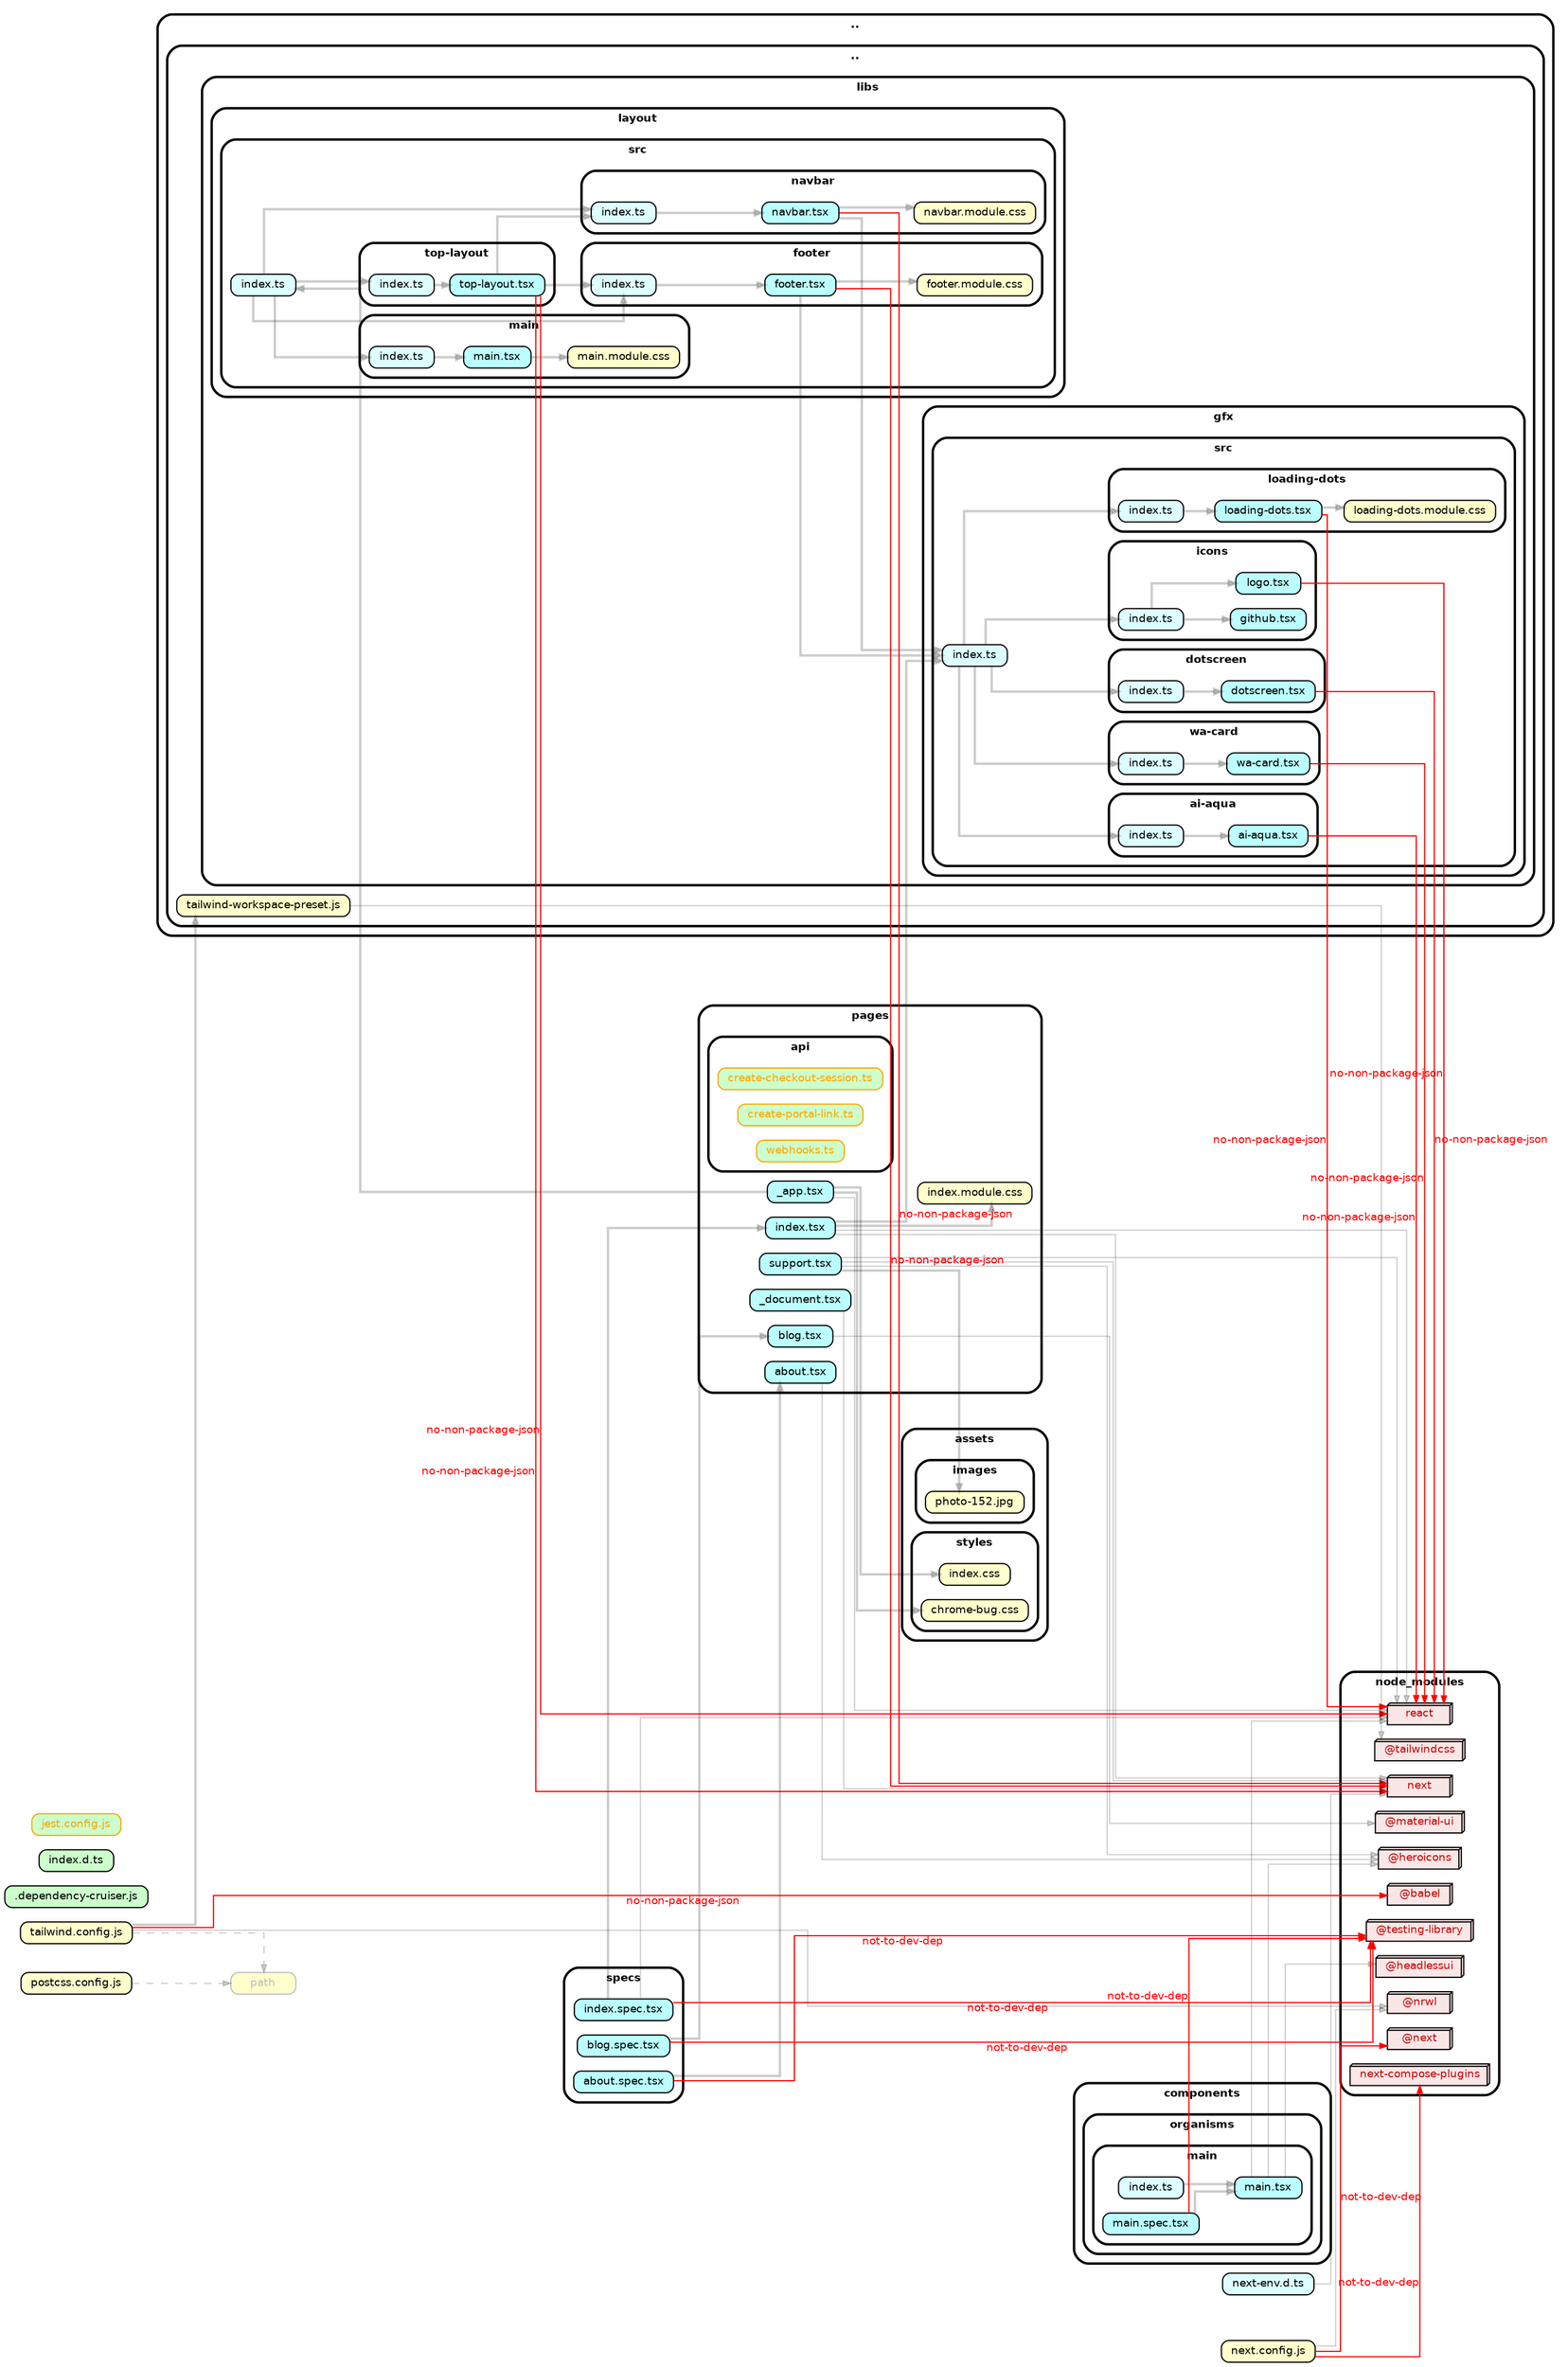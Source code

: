strict digraph "dependency-cruiser output"{
    ordering="out" rankdir="LR" splines="ortho" overlap="false" nodesep="0.16" ranksep="0.18" fontname="Helvetica-bold" fontsize="9" style="rounded,bold,filled" fillcolor="#ffffff" compound="true"
    node [shape="box" style="rounded, filled" height="0.2" color="black" fillcolor="#ffffcc" fontcolor="black" fontname="Helvetica" fontsize="9"]
    edge [arrowhead="normal" arrowsize="0.6" penwidth="2.0" color="#00000033" fontname="Helvetica" fontsize="9"]

    subgraph "cluster_.." {label=".." subgraph "cluster_../.." {label=".." subgraph "cluster_../../libs" {label="libs" subgraph "cluster_../../libs/gfx" {label="gfx" subgraph "cluster_../../libs/gfx/src" {label="src" subgraph "cluster_../../libs/gfx/src/ai-aqua" {label="ai-aqua" "../../libs/gfx/src/ai-aqua/ai-aqua.tsx" [label="ai-aqua.tsx" URL="../../libs/gfx/src/ai-aqua/ai-aqua.tsx" fillcolor="#bbfeff"] } } } } } }
    "../../libs/gfx/src/ai-aqua/ai-aqua.tsx" -> "node_modules/react" [xlabel="no-non-package-json" tooltip="no-non-package-json" penwidth="1.0" fontcolor="red" color="red"]
    subgraph "cluster_.." {label=".." subgraph "cluster_../.." {label=".." subgraph "cluster_../../libs" {label="libs" subgraph "cluster_../../libs/gfx" {label="gfx" subgraph "cluster_../../libs/gfx/src" {label="src" subgraph "cluster_../../libs/gfx/src/ai-aqua" {label="ai-aqua" "../../libs/gfx/src/ai-aqua/index.ts" [label="index.ts" URL="../../libs/gfx/src/ai-aqua/index.ts" fillcolor="#ddfeff"] } } } } } }
    "../../libs/gfx/src/ai-aqua/index.ts" -> "../../libs/gfx/src/ai-aqua/ai-aqua.tsx"
    subgraph "cluster_.." {label=".." subgraph "cluster_../.." {label=".." subgraph "cluster_../../libs" {label="libs" subgraph "cluster_../../libs/gfx" {label="gfx" subgraph "cluster_../../libs/gfx/src" {label="src" subgraph "cluster_../../libs/gfx/src/dotscreen" {label="dotscreen" "../../libs/gfx/src/dotscreen/dotscreen.tsx" [label="dotscreen.tsx" URL="../../libs/gfx/src/dotscreen/dotscreen.tsx" fillcolor="#bbfeff"] } } } } } }
    "../../libs/gfx/src/dotscreen/dotscreen.tsx" -> "node_modules/react" [xlabel="no-non-package-json" tooltip="no-non-package-json" penwidth="1.0" fontcolor="red" color="red"]
    subgraph "cluster_.." {label=".." subgraph "cluster_../.." {label=".." subgraph "cluster_../../libs" {label="libs" subgraph "cluster_../../libs/gfx" {label="gfx" subgraph "cluster_../../libs/gfx/src" {label="src" subgraph "cluster_../../libs/gfx/src/dotscreen" {label="dotscreen" "../../libs/gfx/src/dotscreen/index.ts" [label="index.ts" URL="../../libs/gfx/src/dotscreen/index.ts" fillcolor="#ddfeff"] } } } } } }
    "../../libs/gfx/src/dotscreen/index.ts" -> "../../libs/gfx/src/dotscreen/dotscreen.tsx"
    subgraph "cluster_.." {label=".." subgraph "cluster_../.." {label=".." subgraph "cluster_../../libs" {label="libs" subgraph "cluster_../../libs/gfx" {label="gfx" subgraph "cluster_../../libs/gfx/src" {label="src" subgraph "cluster_../../libs/gfx/src/icons" {label="icons" "../../libs/gfx/src/icons/github.tsx" [label="github.tsx" URL="../../libs/gfx/src/icons/github.tsx" fillcolor="#bbfeff"] } } } } } }
    subgraph "cluster_.." {label=".." subgraph "cluster_../.." {label=".." subgraph "cluster_../../libs" {label="libs" subgraph "cluster_../../libs/gfx" {label="gfx" subgraph "cluster_../../libs/gfx/src" {label="src" subgraph "cluster_../../libs/gfx/src/icons" {label="icons" "../../libs/gfx/src/icons/index.ts" [label="index.ts" URL="../../libs/gfx/src/icons/index.ts" fillcolor="#ddfeff"] } } } } } }
    "../../libs/gfx/src/icons/index.ts" -> "../../libs/gfx/src/icons/github.tsx"
    "../../libs/gfx/src/icons/index.ts" -> "../../libs/gfx/src/icons/logo.tsx"
    subgraph "cluster_.." {label=".." subgraph "cluster_../.." {label=".." subgraph "cluster_../../libs" {label="libs" subgraph "cluster_../../libs/gfx" {label="gfx" subgraph "cluster_../../libs/gfx/src" {label="src" subgraph "cluster_../../libs/gfx/src/icons" {label="icons" "../../libs/gfx/src/icons/logo.tsx" [label="logo.tsx" URL="../../libs/gfx/src/icons/logo.tsx" fillcolor="#bbfeff"] } } } } } }
    "../../libs/gfx/src/icons/logo.tsx" -> "node_modules/react" [xlabel="no-non-package-json" tooltip="no-non-package-json" penwidth="1.0" fontcolor="red" color="red"]
    subgraph "cluster_.." {label=".." subgraph "cluster_../.." {label=".." subgraph "cluster_../../libs" {label="libs" subgraph "cluster_../../libs/gfx" {label="gfx" subgraph "cluster_../../libs/gfx/src" {label="src" "../../libs/gfx/src/index.ts" [label="index.ts" URL="../../libs/gfx/src/index.ts" fillcolor="#ddfeff"] } } } } }
    "../../libs/gfx/src/index.ts" -> "../../libs/gfx/src/ai-aqua/index.ts"
    "../../libs/gfx/src/index.ts" -> "../../libs/gfx/src/dotscreen/index.ts"
    "../../libs/gfx/src/index.ts" -> "../../libs/gfx/src/icons/index.ts"
    "../../libs/gfx/src/index.ts" -> "../../libs/gfx/src/loading-dots/index.ts"
    "../../libs/gfx/src/index.ts" -> "../../libs/gfx/src/wa-card/index.ts"
    subgraph "cluster_.." {label=".." subgraph "cluster_../.." {label=".." subgraph "cluster_../../libs" {label="libs" subgraph "cluster_../../libs/gfx" {label="gfx" subgraph "cluster_../../libs/gfx/src" {label="src" subgraph "cluster_../../libs/gfx/src/loading-dots" {label="loading-dots" "../../libs/gfx/src/loading-dots/index.ts" [label="index.ts" URL="../../libs/gfx/src/loading-dots/index.ts" fillcolor="#ddfeff"] } } } } } }
    "../../libs/gfx/src/loading-dots/index.ts" -> "../../libs/gfx/src/loading-dots/loading-dots.tsx"
    subgraph "cluster_.." {label=".." subgraph "cluster_../.." {label=".." subgraph "cluster_../../libs" {label="libs" subgraph "cluster_../../libs/gfx" {label="gfx" subgraph "cluster_../../libs/gfx/src" {label="src" subgraph "cluster_../../libs/gfx/src/loading-dots" {label="loading-dots" "../../libs/gfx/src/loading-dots/loading-dots.module.css" [label="loading-dots.module.css" URL="../../libs/gfx/src/loading-dots/loading-dots.module.css" ] } } } } } }
    subgraph "cluster_.." {label=".." subgraph "cluster_../.." {label=".." subgraph "cluster_../../libs" {label="libs" subgraph "cluster_../../libs/gfx" {label="gfx" subgraph "cluster_../../libs/gfx/src" {label="src" subgraph "cluster_../../libs/gfx/src/loading-dots" {label="loading-dots" "../../libs/gfx/src/loading-dots/loading-dots.tsx" [label="loading-dots.tsx" URL="../../libs/gfx/src/loading-dots/loading-dots.tsx" fillcolor="#bbfeff"] } } } } } }
    "../../libs/gfx/src/loading-dots/loading-dots.tsx" -> "../../libs/gfx/src/loading-dots/loading-dots.module.css"
    "../../libs/gfx/src/loading-dots/loading-dots.tsx" -> "node_modules/react" [xlabel="no-non-package-json" tooltip="no-non-package-json" penwidth="1.0" fontcolor="red" color="red"]
    subgraph "cluster_.." {label=".." subgraph "cluster_../.." {label=".." subgraph "cluster_../../libs" {label="libs" subgraph "cluster_../../libs/gfx" {label="gfx" subgraph "cluster_../../libs/gfx/src" {label="src" subgraph "cluster_../../libs/gfx/src/wa-card" {label="wa-card" "../../libs/gfx/src/wa-card/index.ts" [label="index.ts" URL="../../libs/gfx/src/wa-card/index.ts" fillcolor="#ddfeff"] } } } } } }
    "../../libs/gfx/src/wa-card/index.ts" -> "../../libs/gfx/src/wa-card/wa-card.tsx"
    subgraph "cluster_.." {label=".." subgraph "cluster_../.." {label=".." subgraph "cluster_../../libs" {label="libs" subgraph "cluster_../../libs/gfx" {label="gfx" subgraph "cluster_../../libs/gfx/src" {label="src" subgraph "cluster_../../libs/gfx/src/wa-card" {label="wa-card" "../../libs/gfx/src/wa-card/wa-card.tsx" [label="wa-card.tsx" URL="../../libs/gfx/src/wa-card/wa-card.tsx" fillcolor="#bbfeff"] } } } } } }
    "../../libs/gfx/src/wa-card/wa-card.tsx" -> "node_modules/react" [xlabel="no-non-package-json" tooltip="no-non-package-json" penwidth="1.0" fontcolor="red" color="red"]
    subgraph "cluster_.." {label=".." subgraph "cluster_../.." {label=".." subgraph "cluster_../../libs" {label="libs" subgraph "cluster_../../libs/layout" {label="layout" subgraph "cluster_../../libs/layout/src" {label="src" subgraph "cluster_../../libs/layout/src/footer" {label="footer" "../../libs/layout/src/footer/footer.module.css" [label="footer.module.css" URL="../../libs/layout/src/footer/footer.module.css" ] } } } } } }
    subgraph "cluster_.." {label=".." subgraph "cluster_../.." {label=".." subgraph "cluster_../../libs" {label="libs" subgraph "cluster_../../libs/layout" {label="layout" subgraph "cluster_../../libs/layout/src" {label="src" subgraph "cluster_../../libs/layout/src/footer" {label="footer" "../../libs/layout/src/footer/footer.tsx" [label="footer.tsx" URL="../../libs/layout/src/footer/footer.tsx" fillcolor="#bbfeff"] } } } } } }
    "../../libs/layout/src/footer/footer.tsx" -> "../../libs/layout/src/footer/footer.module.css"
    "../../libs/layout/src/footer/footer.tsx" -> "../../libs/gfx/src/index.ts"
    "../../libs/layout/src/footer/footer.tsx" -> "node_modules/next" [xlabel="no-non-package-json" tooltip="no-non-package-json" penwidth="1.0" fontcolor="red" color="red"]
    subgraph "cluster_.." {label=".." subgraph "cluster_../.." {label=".." subgraph "cluster_../../libs" {label="libs" subgraph "cluster_../../libs/layout" {label="layout" subgraph "cluster_../../libs/layout/src" {label="src" subgraph "cluster_../../libs/layout/src/footer" {label="footer" "../../libs/layout/src/footer/index.ts" [label="index.ts" URL="../../libs/layout/src/footer/index.ts" fillcolor="#ddfeff"] } } } } } }
    "../../libs/layout/src/footer/index.ts" -> "../../libs/layout/src/footer/footer.tsx"
    subgraph "cluster_.." {label=".." subgraph "cluster_../.." {label=".." subgraph "cluster_../../libs" {label="libs" subgraph "cluster_../../libs/layout" {label="layout" subgraph "cluster_../../libs/layout/src" {label="src" "../../libs/layout/src/index.ts" [label="index.ts" URL="../../libs/layout/src/index.ts" fillcolor="#ddfeff"] } } } } }
    "../../libs/layout/src/index.ts" -> "../../libs/layout/src/footer/index.ts"
    "../../libs/layout/src/index.ts" -> "../../libs/layout/src/main/index.ts"
    "../../libs/layout/src/index.ts" -> "../../libs/layout/src/navbar/index.ts"
    "../../libs/layout/src/index.ts" -> "../../libs/layout/src/top-layout/index.ts"
    subgraph "cluster_.." {label=".." subgraph "cluster_../.." {label=".." subgraph "cluster_../../libs" {label="libs" subgraph "cluster_../../libs/layout" {label="layout" subgraph "cluster_../../libs/layout/src" {label="src" subgraph "cluster_../../libs/layout/src/main" {label="main" "../../libs/layout/src/main/index.ts" [label="index.ts" URL="../../libs/layout/src/main/index.ts" fillcolor="#ddfeff"] } } } } } }
    "../../libs/layout/src/main/index.ts" -> "../../libs/layout/src/main/main.tsx"
    subgraph "cluster_.." {label=".." subgraph "cluster_../.." {label=".." subgraph "cluster_../../libs" {label="libs" subgraph "cluster_../../libs/layout" {label="layout" subgraph "cluster_../../libs/layout/src" {label="src" subgraph "cluster_../../libs/layout/src/main" {label="main" "../../libs/layout/src/main/main.module.css" [label="main.module.css" URL="../../libs/layout/src/main/main.module.css" ] } } } } } }
    subgraph "cluster_.." {label=".." subgraph "cluster_../.." {label=".." subgraph "cluster_../../libs" {label="libs" subgraph "cluster_../../libs/layout" {label="layout" subgraph "cluster_../../libs/layout/src" {label="src" subgraph "cluster_../../libs/layout/src/main" {label="main" "../../libs/layout/src/main/main.tsx" [label="main.tsx" URL="../../libs/layout/src/main/main.tsx" fillcolor="#bbfeff"] } } } } } }
    "../../libs/layout/src/main/main.tsx" -> "../../libs/layout/src/main/main.module.css"
    subgraph "cluster_.." {label=".." subgraph "cluster_../.." {label=".." subgraph "cluster_../../libs" {label="libs" subgraph "cluster_../../libs/layout" {label="layout" subgraph "cluster_../../libs/layout/src" {label="src" subgraph "cluster_../../libs/layout/src/navbar" {label="navbar" "../../libs/layout/src/navbar/index.ts" [label="index.ts" URL="../../libs/layout/src/navbar/index.ts" fillcolor="#ddfeff"] } } } } } }
    "../../libs/layout/src/navbar/index.ts" -> "../../libs/layout/src/navbar/navbar.tsx"
    subgraph "cluster_.." {label=".." subgraph "cluster_../.." {label=".." subgraph "cluster_../../libs" {label="libs" subgraph "cluster_../../libs/layout" {label="layout" subgraph "cluster_../../libs/layout/src" {label="src" subgraph "cluster_../../libs/layout/src/navbar" {label="navbar" "../../libs/layout/src/navbar/navbar.module.css" [label="navbar.module.css" URL="../../libs/layout/src/navbar/navbar.module.css" ] } } } } } }
    subgraph "cluster_.." {label=".." subgraph "cluster_../.." {label=".." subgraph "cluster_../../libs" {label="libs" subgraph "cluster_../../libs/layout" {label="layout" subgraph "cluster_../../libs/layout/src" {label="src" subgraph "cluster_../../libs/layout/src/navbar" {label="navbar" "../../libs/layout/src/navbar/navbar.tsx" [label="navbar.tsx" URL="../../libs/layout/src/navbar/navbar.tsx" fillcolor="#bbfeff"] } } } } } }
    "../../libs/layout/src/navbar/navbar.tsx" -> "../../libs/layout/src/navbar/navbar.module.css"
    "../../libs/layout/src/navbar/navbar.tsx" -> "../../libs/gfx/src/index.ts"
    "../../libs/layout/src/navbar/navbar.tsx" -> "node_modules/next" [xlabel="no-non-package-json" tooltip="no-non-package-json" penwidth="1.0" fontcolor="red" color="red"]
    subgraph "cluster_.." {label=".." subgraph "cluster_../.." {label=".." subgraph "cluster_../../libs" {label="libs" subgraph "cluster_../../libs/layout" {label="layout" subgraph "cluster_../../libs/layout/src" {label="src" subgraph "cluster_../../libs/layout/src/top-layout" {label="top-layout" "../../libs/layout/src/top-layout/index.ts" [label="index.ts" URL="../../libs/layout/src/top-layout/index.ts" fillcolor="#ddfeff"] } } } } } }
    "../../libs/layout/src/top-layout/index.ts" -> "../../libs/layout/src/top-layout/top-layout.tsx"
    subgraph "cluster_.." {label=".." subgraph "cluster_../.." {label=".." subgraph "cluster_../../libs" {label="libs" subgraph "cluster_../../libs/layout" {label="layout" subgraph "cluster_../../libs/layout/src" {label="src" subgraph "cluster_../../libs/layout/src/top-layout" {label="top-layout" "../../libs/layout/src/top-layout/top-layout.tsx" [label="top-layout.tsx" URL="../../libs/layout/src/top-layout/top-layout.tsx" fillcolor="#bbfeff"] } } } } } }
    "../../libs/layout/src/top-layout/top-layout.tsx" -> "../../libs/layout/src/footer/index.ts"
    "../../libs/layout/src/top-layout/top-layout.tsx" -> "../../libs/layout/src/navbar/index.ts"
    "../../libs/layout/src/top-layout/top-layout.tsx" -> "node_modules/next" [xlabel="no-non-package-json" tooltip="no-non-package-json" penwidth="1.0" fontcolor="red" color="red"]
    "../../libs/layout/src/top-layout/top-layout.tsx" -> "node_modules/react" [xlabel="no-non-package-json" tooltip="no-non-package-json" penwidth="1.0" fontcolor="red" color="red"]
    subgraph "cluster_.." {label=".." subgraph "cluster_../.." {label=".." "../../tailwind-workspace-preset.js" [label="tailwind-workspace-preset.js" URL="../../tailwind-workspace-preset.js" ] } }
    "../../tailwind-workspace-preset.js" -> "node_modules/@tailwindcss" [penwidth="1.0"]
    ".dependency-cruiser.js" [label=".dependency-cruiser.js" URL=".dependency-cruiser.js" fillcolor="#ccffcc"]
    subgraph "cluster_assets" {label="assets" subgraph "cluster_assets/images" {label="images" "assets/images/photo-152.jpg" [label="photo-152.jpg" URL="assets/images/photo-152.jpg" ] } }
    subgraph "cluster_assets" {label="assets" subgraph "cluster_assets/styles" {label="styles" "assets/styles/chrome-bug.css" [label="chrome-bug.css" URL="assets/styles/chrome-bug.css" ] } }
    subgraph "cluster_assets" {label="assets" subgraph "cluster_assets/styles" {label="styles" "assets/styles/index.css" [label="index.css" URL="assets/styles/index.css" ] } }
    subgraph "cluster_components" {label="components" subgraph "cluster_components/organisms" {label="organisms" subgraph "cluster_components/organisms/main" {label="main" "components/organisms/main/index.ts" [label="index.ts" URL="components/organisms/main/index.ts" fillcolor="#ddfeff"] } } }
    "components/organisms/main/index.ts" -> "components/organisms/main/main.tsx"
    subgraph "cluster_components" {label="components" subgraph "cluster_components/organisms" {label="organisms" subgraph "cluster_components/organisms/main" {label="main" "components/organisms/main/main.spec.tsx" [label="main.spec.tsx" URL="components/organisms/main/main.spec.tsx" fillcolor="#bbfeff"] } } }
    "components/organisms/main/main.spec.tsx" -> "components/organisms/main/main.tsx"
    "components/organisms/main/main.spec.tsx" -> "node_modules/@testing-library" [xlabel="not-to-dev-dep" tooltip="not-to-dev-dep" penwidth="1.0" fontcolor="red" color="red"]
    subgraph "cluster_components" {label="components" subgraph "cluster_components/organisms" {label="organisms" subgraph "cluster_components/organisms/main" {label="main" "components/organisms/main/main.tsx" [label="main.tsx" URL="components/organisms/main/main.tsx" fillcolor="#bbfeff"] } } }
    "components/organisms/main/main.tsx" -> "node_modules/@headlessui" [penwidth="1.0"]
    "components/organisms/main/main.tsx" -> "node_modules/@heroicons" [penwidth="1.0"]
    "components/organisms/main/main.tsx" -> "node_modules/react" [penwidth="1.0"]
    "index.d.ts" [label="index.d.ts" URL="index.d.ts" fillcolor="#ccffcc"]
    "jest.config.js" [label="jest.config.js" tooltip="no-orphans" URL="jest.config.js" fillcolor="#ccffcc" fontcolor="orange" color="orange"]
    "next-env.d.ts" [label="next-env.d.ts" URL="next-env.d.ts" fillcolor="#ddfeff"]
    "next-env.d.ts" -> "node_modules/next" [penwidth="1.0"]
    "next.config.js" [label="next.config.js" URL="next.config.js" ]
    "next.config.js" -> "node_modules/@next" [xlabel="not-to-dev-dep" tooltip="not-to-dev-dep" penwidth="1.0" fontcolor="red" color="red"]
    "next.config.js" -> "node_modules/@nrwl" [penwidth="1.0"]
    "next.config.js" -> "node_modules/next-compose-plugins" [xlabel="not-to-dev-dep" tooltip="not-to-dev-dep" penwidth="1.0" fontcolor="red" color="red"]
    subgraph "cluster_node_modules" {label="node_modules" "node_modules/@babel" [label="@babel" URL="node_modules/@babel" shape="box3d" fillcolor="#c40b0a1a" fontcolor="#c40b0a"] }
    subgraph "cluster_node_modules" {label="node_modules" "node_modules/@headlessui" [label="@headlessui" URL="node_modules/@headlessui" shape="box3d" fillcolor="#c40b0a1a" fontcolor="#c40b0a"] }
    subgraph "cluster_node_modules" {label="node_modules" "node_modules/@heroicons" [label="@heroicons" URL="node_modules/@heroicons" shape="box3d" fillcolor="#c40b0a1a" fontcolor="#c40b0a"] }
    subgraph "cluster_node_modules" {label="node_modules" "node_modules/@material-ui" [label="@material-ui" URL="node_modules/@material-ui" shape="box3d" fillcolor="#c40b0a1a" fontcolor="#c40b0a"] }
    subgraph "cluster_node_modules" {label="node_modules" "node_modules/@next" [label="@next" URL="node_modules/@next" shape="box3d" fillcolor="#c40b0a1a" fontcolor="#c40b0a"] }
    subgraph "cluster_node_modules" {label="node_modules" "node_modules/@nrwl" [label="@nrwl" URL="node_modules/@nrwl" shape="box3d" fillcolor="#c40b0a1a" fontcolor="#c40b0a"] }
    subgraph "cluster_node_modules" {label="node_modules" "node_modules/@tailwindcss" [label="@tailwindcss" URL="node_modules/@tailwindcss" shape="box3d" fillcolor="#c40b0a1a" fontcolor="#c40b0a"] }
    subgraph "cluster_node_modules" {label="node_modules" "node_modules/@testing-library" [label="@testing-library" URL="node_modules/@testing-library" shape="box3d" fillcolor="#c40b0a1a" fontcolor="#c40b0a"] }
    subgraph "cluster_node_modules" {label="node_modules" "node_modules/next" [label="next" URL="node_modules/next" shape="box3d" fillcolor="#c40b0a1a" fontcolor="#c40b0a"] }
    subgraph "cluster_node_modules" {label="node_modules" "node_modules/next-compose-plugins" [label="next-compose-plugins" URL="node_modules/next-compose-plugins" shape="box3d" fillcolor="#c40b0a1a" fontcolor="#c40b0a"] }
    subgraph "cluster_node_modules" {label="node_modules" "node_modules/react" [label="react" URL="node_modules/react" shape="box3d" fillcolor="#c40b0a1a" fontcolor="#c40b0a"] }
    subgraph "cluster_pages" {label="pages" "pages/_app.tsx" [label="_app.tsx" URL="pages/_app.tsx" fillcolor="#bbfeff"] }
    "pages/_app.tsx" -> "assets/styles/chrome-bug.css"
    "pages/_app.tsx" -> "assets/styles/index.css"
    "pages/_app.tsx" -> "../../libs/layout/src/index.ts"
    "pages/_app.tsx" -> "node_modules/react" [penwidth="1.0"]
    subgraph "cluster_pages" {label="pages" "pages/_document.tsx" [label="_document.tsx" URL="pages/_document.tsx" fillcolor="#bbfeff"] }
    "pages/_document.tsx" -> "node_modules/next" [penwidth="1.0"]
    subgraph "cluster_pages" {label="pages" "pages/about.tsx" [label="about.tsx" URL="pages/about.tsx" fillcolor="#bbfeff"] }
    "pages/about.tsx" -> "node_modules/@heroicons" [penwidth="1.0"]
    subgraph "cluster_pages" {label="pages" subgraph "cluster_pages/api" {label="api" "pages/api/create-checkout-session.ts" [label="create-checkout-session.ts" tooltip="no-orphans" URL="pages/api/create-checkout-session.ts" fillcolor="#ccffcc" fontcolor="orange" color="orange"] } }
    subgraph "cluster_pages" {label="pages" subgraph "cluster_pages/api" {label="api" "pages/api/create-portal-link.ts" [label="create-portal-link.ts" tooltip="no-orphans" URL="pages/api/create-portal-link.ts" fillcolor="#ccffcc" fontcolor="orange" color="orange"] } }
    subgraph "cluster_pages" {label="pages" subgraph "cluster_pages/api" {label="api" "pages/api/webhooks.ts" [label="webhooks.ts" tooltip="no-orphans" URL="pages/api/webhooks.ts" fillcolor="#ccffcc" fontcolor="orange" color="orange"] } }
    subgraph "cluster_pages" {label="pages" "pages/blog.tsx" [label="blog.tsx" URL="pages/blog.tsx" fillcolor="#bbfeff"] }
    "pages/blog.tsx" -> "node_modules/@material-ui" [penwidth="1.0"]
    subgraph "cluster_pages" {label="pages" "pages/index.module.css" [label="index.module.css" URL="pages/index.module.css" ] }
    subgraph "cluster_pages" {label="pages" "pages/index.tsx" [label="index.tsx" URL="pages/index.tsx" fillcolor="#bbfeff"] }
    "pages/index.tsx" -> "pages/index.module.css"
    "pages/index.tsx" -> "../../libs/gfx/src/index.ts"
    "pages/index.tsx" -> "node_modules/next" [penwidth="1.0"]
    "pages/index.tsx" -> "node_modules/react" [penwidth="1.0"]
    subgraph "cluster_pages" {label="pages" "pages/support.tsx" [label="support.tsx" URL="pages/support.tsx" fillcolor="#bbfeff"] }
    "pages/support.tsx" -> "assets/images/photo-152.jpg"
    "pages/support.tsx" -> "node_modules/@heroicons" [penwidth="1.0"]
    "pages/support.tsx" -> "node_modules/next" [penwidth="1.0"]
    "pages/support.tsx" -> "node_modules/react" [penwidth="1.0"]
    "path" [label="path" color="grey" fontcolor="grey"]
    "postcss.config.js" [label="postcss.config.js" URL="postcss.config.js" ]
    "postcss.config.js" -> "path" [style="dashed" penwidth="1.0"]
    subgraph "cluster_specs" {label="specs" "specs/about.spec.tsx" [label="about.spec.tsx" URL="specs/about.spec.tsx" fillcolor="#bbfeff"] }
    "specs/about.spec.tsx" -> "pages/about.tsx"
    "specs/about.spec.tsx" -> "node_modules/@testing-library" [xlabel="not-to-dev-dep" tooltip="not-to-dev-dep" penwidth="1.0" fontcolor="red" color="red"]
    subgraph "cluster_specs" {label="specs" "specs/blog.spec.tsx" [label="blog.spec.tsx" URL="specs/blog.spec.tsx" fillcolor="#bbfeff"] }
    "specs/blog.spec.tsx" -> "pages/blog.tsx"
    "specs/blog.spec.tsx" -> "node_modules/@testing-library" [xlabel="not-to-dev-dep" tooltip="not-to-dev-dep" penwidth="1.0" fontcolor="red" color="red"]
    subgraph "cluster_specs" {label="specs" "specs/index.spec.tsx" [label="index.spec.tsx" URL="specs/index.spec.tsx" fillcolor="#bbfeff"] }
    "specs/index.spec.tsx" -> "pages/index.tsx"
    "specs/index.spec.tsx" -> "node_modules/@testing-library" [xlabel="not-to-dev-dep" tooltip="not-to-dev-dep" penwidth="1.0" fontcolor="red" color="red"]
    "specs/index.spec.tsx" -> "node_modules/react" [penwidth="1.0"]
    "tailwind.config.js" [label="tailwind.config.js" URL="tailwind.config.js" ]
    "tailwind.config.js" -> "../../tailwind-workspace-preset.js"
    "tailwind.config.js" -> "node_modules/@babel" [xlabel="no-non-package-json" tooltip="no-non-package-json" penwidth="1.0" fontcolor="red" color="red"]
    "tailwind.config.js" -> "node_modules/@nrwl" [penwidth="1.0"]
    "tailwind.config.js" -> "path" [style="dashed" penwidth="1.0"]
}
